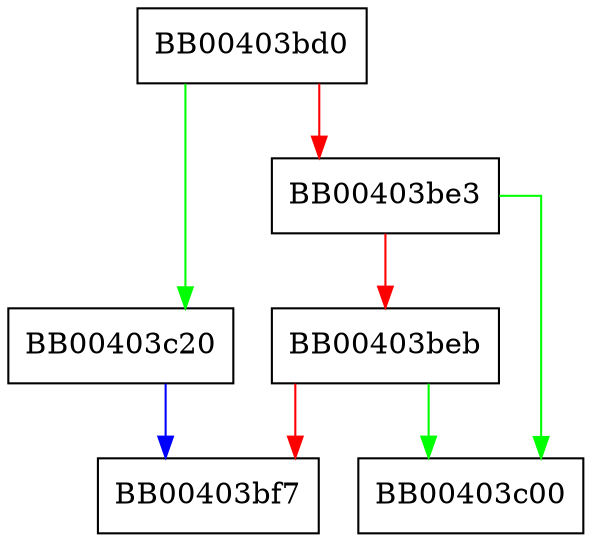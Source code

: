 digraph ossl_cmp_mock_srv_set1_newWithNew {
  node [shape="box"];
  graph [splines=ortho];
  BB00403bd0 -> BB00403c20 [color="green"];
  BB00403bd0 -> BB00403be3 [color="red"];
  BB00403be3 -> BB00403c00 [color="green"];
  BB00403be3 -> BB00403beb [color="red"];
  BB00403beb -> BB00403c00 [color="green"];
  BB00403beb -> BB00403bf7 [color="red"];
  BB00403c20 -> BB00403bf7 [color="blue"];
}